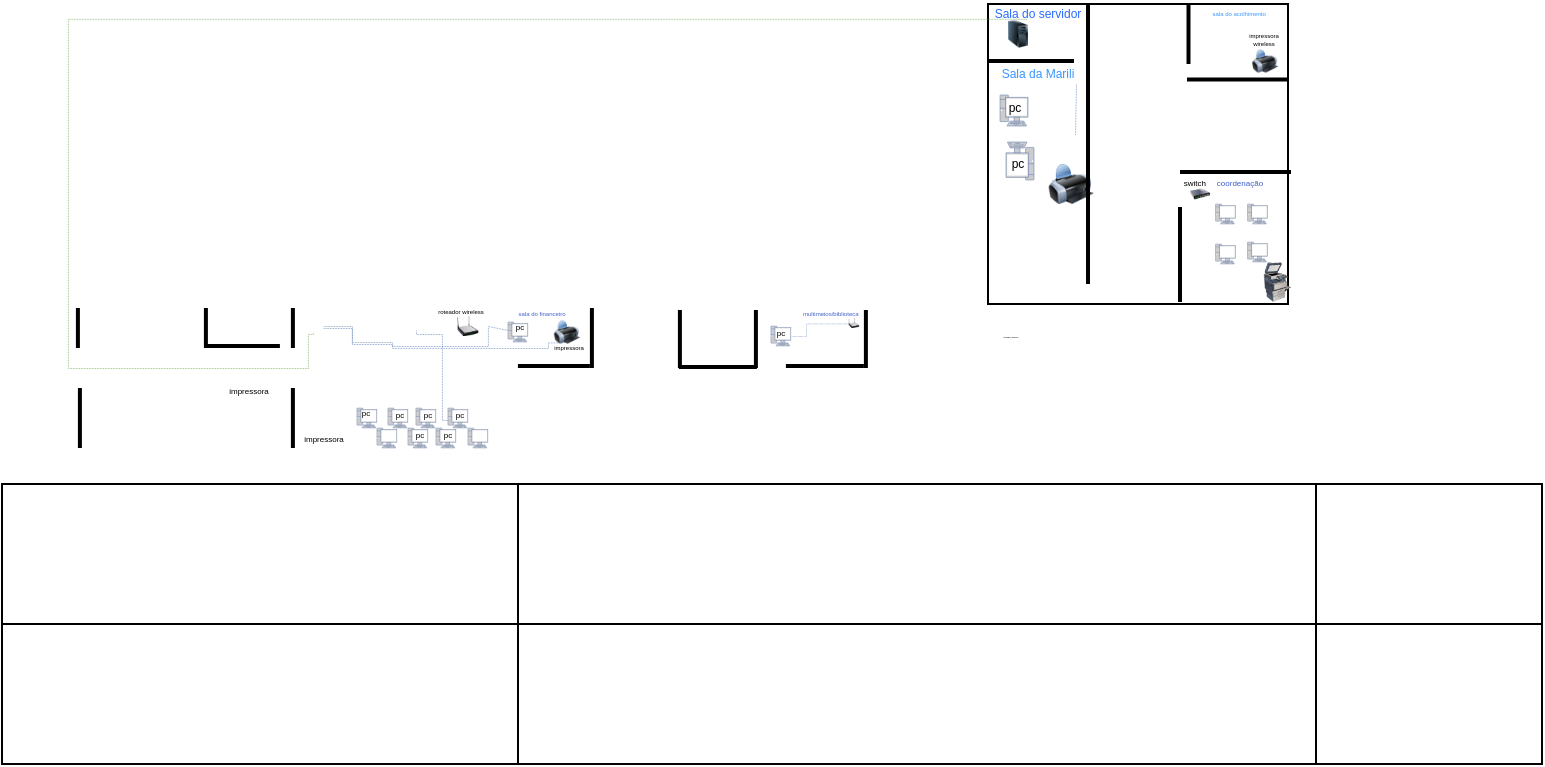 <mxfile version="24.7.12">
  <diagram name="Página-1" id="NS5U5-O65Im8d6U8z58Z">
    <mxGraphModel dx="226" dy="126" grid="1" gridSize="10" guides="1" tooltips="1" connect="1" arrows="1" fold="1" page="1" pageScale="1" pageWidth="827" pageHeight="1169" math="0" shadow="0">
      <root>
        <mxCell id="0" />
        <mxCell id="1" parent="0" />
        <mxCell id="0jPPomBYPSkBsWRgP7Vu-16" value="" style="rounded=0;whiteSpace=wrap;html=1;rotation=90;" vertex="1" parent="1">
          <mxGeometry x="550" y="170" width="150" height="150" as="geometry" />
        </mxCell>
        <mxCell id="MpMNYpXZtJiI1SpBtYqB-1" value="" style="shape=table;startSize=0;container=1;collapsible=0;childLayout=tableLayout;fontStyle=1;fontFamily=Helvetica;perimeterSpacing=0;" parent="1" vertex="1">
          <mxGeometry x="57" y="410" width="770" height="140" as="geometry" />
        </mxCell>
        <mxCell id="MpMNYpXZtJiI1SpBtYqB-2" value="" style="shape=tableRow;horizontal=0;startSize=0;swimlaneHead=0;swimlaneBody=0;strokeColor=inherit;top=0;left=0;bottom=0;right=0;collapsible=0;dropTarget=0;fillColor=none;points=[[0,0.5],[1,0.5]];portConstraint=eastwest;" parent="MpMNYpXZtJiI1SpBtYqB-1" vertex="1">
          <mxGeometry width="770" height="70" as="geometry" />
        </mxCell>
        <mxCell id="MpMNYpXZtJiI1SpBtYqB-3" value="" style="shape=partialRectangle;html=1;whiteSpace=wrap;connectable=0;strokeColor=default;overflow=hidden;fillColor=none;top=0;left=0;bottom=0;right=0;pointerEvents=1;dashed=1;dashPattern=1 1;" parent="MpMNYpXZtJiI1SpBtYqB-2" vertex="1">
          <mxGeometry width="258" height="70" as="geometry">
            <mxRectangle width="258" height="70" as="alternateBounds" />
          </mxGeometry>
        </mxCell>
        <mxCell id="MpMNYpXZtJiI1SpBtYqB-4" value="" style="shape=partialRectangle;html=1;whiteSpace=wrap;connectable=0;strokeColor=inherit;overflow=hidden;fillColor=none;top=0;left=0;bottom=0;right=0;pointerEvents=1;" parent="MpMNYpXZtJiI1SpBtYqB-2" vertex="1">
          <mxGeometry x="258" width="399" height="70" as="geometry">
            <mxRectangle width="399" height="70" as="alternateBounds" />
          </mxGeometry>
        </mxCell>
        <mxCell id="MpMNYpXZtJiI1SpBtYqB-5" value="" style="shape=partialRectangle;html=1;whiteSpace=wrap;connectable=0;strokeColor=inherit;overflow=hidden;fillColor=none;top=0;left=0;bottom=0;right=0;pointerEvents=1;" parent="MpMNYpXZtJiI1SpBtYqB-2" vertex="1">
          <mxGeometry x="657" width="113" height="70" as="geometry">
            <mxRectangle width="113" height="70" as="alternateBounds" />
          </mxGeometry>
        </mxCell>
        <mxCell id="MpMNYpXZtJiI1SpBtYqB-6" value="" style="shape=tableRow;horizontal=0;startSize=0;swimlaneHead=0;swimlaneBody=0;strokeColor=inherit;top=0;left=0;bottom=0;right=0;collapsible=0;dropTarget=0;fillColor=none;points=[[0,0.5],[1,0.5]];portConstraint=eastwest;" parent="MpMNYpXZtJiI1SpBtYqB-1" vertex="1">
          <mxGeometry y="70" width="770" height="70" as="geometry" />
        </mxCell>
        <mxCell id="MpMNYpXZtJiI1SpBtYqB-7" value="" style="shape=partialRectangle;html=1;whiteSpace=wrap;connectable=0;strokeColor=inherit;overflow=hidden;fillColor=none;top=0;left=0;bottom=0;right=0;pointerEvents=1;" parent="MpMNYpXZtJiI1SpBtYqB-6" vertex="1">
          <mxGeometry width="258" height="70" as="geometry">
            <mxRectangle width="258" height="70" as="alternateBounds" />
          </mxGeometry>
        </mxCell>
        <mxCell id="MpMNYpXZtJiI1SpBtYqB-8" value="" style="shape=partialRectangle;html=1;whiteSpace=wrap;connectable=0;strokeColor=inherit;overflow=hidden;fillColor=none;top=0;left=0;bottom=0;right=0;pointerEvents=1;" parent="MpMNYpXZtJiI1SpBtYqB-6" vertex="1">
          <mxGeometry x="258" width="399" height="70" as="geometry">
            <mxRectangle width="399" height="70" as="alternateBounds" />
          </mxGeometry>
        </mxCell>
        <mxCell id="MpMNYpXZtJiI1SpBtYqB-9" value="" style="shape=partialRectangle;html=1;whiteSpace=wrap;connectable=0;strokeColor=inherit;overflow=hidden;fillColor=none;top=0;left=0;bottom=0;right=0;pointerEvents=1;" parent="MpMNYpXZtJiI1SpBtYqB-6" vertex="1">
          <mxGeometry x="657" width="113" height="70" as="geometry">
            <mxRectangle width="113" height="70" as="alternateBounds" />
          </mxGeometry>
        </mxCell>
        <mxCell id="-vuuoF5EBfhMEj6QQ887-2" value="&lt;font color=&quot;#2b6bff&quot;&gt;Sala do servidor&lt;/font&gt;" style="text;strokeColor=none;align=center;fillColor=none;html=1;verticalAlign=middle;whiteSpace=wrap;rounded=0;fontSize=6;" parent="1" vertex="1">
          <mxGeometry x="550" y="170" width="50" height="10" as="geometry" />
        </mxCell>
        <mxCell id="-vuuoF5EBfhMEj6QQ887-6" value="" style="line;strokeWidth=2;direction=south;html=1;" parent="1" vertex="1">
          <mxGeometry x="89.95" y="362" width="12" height="30" as="geometry" />
        </mxCell>
        <mxCell id="-vuuoF5EBfhMEj6QQ887-7" value="" style="line;strokeWidth=2;direction=south;html=1;" parent="1" vertex="1">
          <mxGeometry x="89.95" y="322" width="10" height="20" as="geometry" />
        </mxCell>
        <mxCell id="-vuuoF5EBfhMEj6QQ887-28" style="edgeStyle=orthogonalEdgeStyle;rounded=0;orthogonalLoop=1;jettySize=auto;html=1;endArrow=none;endFill=0;dashed=1;targetPerimeterSpacing=-5;sourcePerimeterSpacing=-3;dashPattern=1 1;jumpSize=15;strokeWidth=0.4;shadow=0;fillColor=#dae8fc;strokeColor=#6c8ebf;" parent="1" edge="1">
          <mxGeometry relative="1" as="geometry">
            <mxPoint x="594" y="210" as="sourcePoint" />
            <mxPoint x="593.508" y="235.5" as="targetPoint" />
          </mxGeometry>
        </mxCell>
        <mxCell id="-vuuoF5EBfhMEj6QQ887-8" value="" style="image;html=1;image=img/lib/clip_art/computers/Server_Tower_128x128.png;strokeWidth=3;" parent="1" vertex="1">
          <mxGeometry x="560" y="170" width="10" height="30" as="geometry" />
        </mxCell>
        <mxCell id="-vuuoF5EBfhMEj6QQ887-17" value="&lt;font&gt;Sala da Marili&lt;/font&gt;" style="text;strokeColor=none;align=center;fillColor=none;html=1;verticalAlign=middle;whiteSpace=wrap;rounded=0;fontSize=6;fontColor=#3895FF;" parent="1" vertex="1">
          <mxGeometry x="549.5" y="200" width="50" height="10" as="geometry" />
        </mxCell>
        <mxCell id="-vuuoF5EBfhMEj6QQ887-18" value="" style="fontColor=#0066CC;verticalAlign=top;verticalLabelPosition=bottom;labelPosition=center;align=center;html=1;outlineConnect=0;fillColor=#CCCCCC;strokeColor=#6881B3;gradientColor=none;gradientDirection=north;strokeWidth=2;shape=mxgraph.networks.pc;rotation=0;" parent="1" vertex="1">
          <mxGeometry x="556" y="215.5" width="14" height="15.5" as="geometry" />
        </mxCell>
        <mxCell id="-vuuoF5EBfhMEj6QQ887-19" value="" style="fontColor=#0066CC;verticalAlign=top;verticalLabelPosition=bottom;labelPosition=center;align=center;html=1;outlineConnect=0;fillColor=#CCCCCC;strokeColor=#6881B3;gradientColor=none;gradientDirection=north;strokeWidth=2;shape=mxgraph.networks.pc;rotation=-180;" parent="1" vertex="1">
          <mxGeometry x="559" y="239" width="14" height="19" as="geometry" />
        </mxCell>
        <mxCell id="-vuuoF5EBfhMEj6QQ887-20" value="" style="image;html=1;image=img/lib/clip_art/computers/Printer_128x128.png" parent="1" vertex="1">
          <mxGeometry x="580" y="250" width="23" height="20" as="geometry" />
        </mxCell>
        <mxCell id="-vuuoF5EBfhMEj6QQ887-21" value="pc" style="text;strokeColor=none;align=center;fillColor=none;html=1;verticalAlign=middle;whiteSpace=wrap;rounded=0;fontSize=6;" parent="1" vertex="1">
          <mxGeometry x="557" y="219.5" width="13" height="4" as="geometry" />
        </mxCell>
        <mxCell id="-vuuoF5EBfhMEj6QQ887-22" value="pc" style="text;strokeColor=none;align=center;fillColor=none;html=1;verticalAlign=middle;whiteSpace=wrap;rounded=0;fontSize=6;" parent="1" vertex="1">
          <mxGeometry x="556" y="248" width="18" height="4" as="geometry" />
        </mxCell>
        <mxCell id="-vuuoF5EBfhMEj6QQ887-23" value="impressora" style="text;strokeColor=none;align=center;fillColor=none;html=1;verticalAlign=middle;whiteSpace=wrap;rounded=0;fontSize=4;" parent="1" vertex="1">
          <mxGeometry x="164.45" y="363" width="33" height="2" as="geometry" />
        </mxCell>
        <mxCell id="-vuuoF5EBfhMEj6QQ887-34" value="" style="line;strokeWidth=2;direction=south;html=1;" parent="1" vertex="1">
          <mxGeometry x="197.45" y="322" width="10" height="20" as="geometry" />
        </mxCell>
        <mxCell id="-vuuoF5EBfhMEj6QQ887-35" value="" style="line;strokeWidth=2;direction=south;html=1;" parent="1" vertex="1">
          <mxGeometry x="196.45" y="362" width="12" height="30" as="geometry" />
        </mxCell>
        <mxCell id="-vuuoF5EBfhMEj6QQ887-39" value="switch&amp;nbsp;" style="text;strokeColor=none;align=center;fillColor=none;html=1;verticalAlign=middle;whiteSpace=wrap;rounded=0;fontSize=4;" parent="1" vertex="1">
          <mxGeometry x="644.25" y="259" width="19.5" height="2" as="geometry" />
        </mxCell>
        <mxCell id="-vuuoF5EBfhMEj6QQ887-40" value="&lt;font style=&quot;font-size: 4px;&quot; color=&quot;#3f60cc&quot;&gt;coordenação&lt;/font&gt;" style="text;strokeColor=none;align=center;fillColor=none;html=1;verticalAlign=middle;whiteSpace=wrap;rounded=0;fontSize=5;fontColor=#cc3838;" parent="1" vertex="1">
          <mxGeometry x="651" y="254" width="50" height="10" as="geometry" />
        </mxCell>
        <mxCell id="-vuuoF5EBfhMEj6QQ887-44" style="edgeStyle=orthogonalEdgeStyle;rounded=0;orthogonalLoop=1;jettySize=auto;html=1;endArrow=none;endFill=0;dashed=1;targetPerimeterSpacing=-4;sourcePerimeterSpacing=-7;dashPattern=1 1;jumpSize=15;strokeWidth=0.4;shadow=0;fillColor=#d5e8d4;strokeColor=#82B366;endSize=6;entryX=0.412;entryY=0.787;entryDx=0;entryDy=0;entryPerimeter=0;exitX=0.91;exitY=0.247;exitDx=0;exitDy=0;exitPerimeter=0;fontColor=#80FF00;" parent="1" source="-vuuoF5EBfhMEj6QQ887-8" edge="1">
          <mxGeometry relative="1" as="geometry">
            <mxPoint x="79.95" y="352" as="sourcePoint" />
            <mxPoint x="212.57" y="333.87" as="targetPoint" />
            <Array as="points">
              <mxPoint x="89.95" y="352" />
              <mxPoint x="209.95" y="352" />
              <mxPoint x="209.95" y="335" />
              <mxPoint x="212.95" y="335" />
            </Array>
          </mxGeometry>
        </mxCell>
        <mxCell id="-vuuoF5EBfhMEj6QQ887-48" value="" style="image;html=1;image=img/lib/clip_art/computers/Printer_Commercial_128x128.png" parent="1" vertex="1">
          <mxGeometry x="679.75" y="299" width="30" height="20" as="geometry" />
        </mxCell>
        <mxCell id="-vuuoF5EBfhMEj6QQ887-49" value="impressora" style="text;strokeColor=none;align=center;fillColor=none;html=1;verticalAlign=middle;whiteSpace=wrap;rounded=0;fontSize=4;" parent="1" vertex="1">
          <mxGeometry x="208.45" y="387" width="19.5" height="2" as="geometry" />
        </mxCell>
        <mxCell id="-vuuoF5EBfhMEj6QQ887-51" value="" style="fontColor=#0066CC;verticalAlign=top;verticalLabelPosition=bottom;labelPosition=center;align=center;html=1;outlineConnect=0;fillColor=#CCCCCC;strokeColor=#6881B3;gradientColor=none;gradientDirection=north;strokeWidth=2;shape=mxgraph.networks.pc;rotation=0;" parent="1" vertex="1">
          <mxGeometry x="234.45" y="372" width="10" height="10" as="geometry" />
        </mxCell>
        <mxCell id="-vuuoF5EBfhMEj6QQ887-52" value="" style="fontColor=#0066CC;verticalAlign=top;verticalLabelPosition=bottom;labelPosition=center;align=center;html=1;outlineConnect=0;fillColor=#CCCCCC;strokeColor=#6881B3;gradientColor=none;gradientDirection=north;strokeWidth=2;shape=mxgraph.networks.pc;rotation=0;" parent="1" vertex="1">
          <mxGeometry x="249.95" y="372" width="10" height="10" as="geometry" />
        </mxCell>
        <mxCell id="-vuuoF5EBfhMEj6QQ887-54" value="" style="fontColor=#0066CC;verticalAlign=top;verticalLabelPosition=bottom;labelPosition=center;align=center;html=1;outlineConnect=0;fillColor=#CCCCCC;strokeColor=#6881B3;gradientColor=none;gradientDirection=north;strokeWidth=2;shape=mxgraph.networks.pc;rotation=0;" parent="1" vertex="1">
          <mxGeometry x="263.95" y="372" width="10" height="10" as="geometry" />
        </mxCell>
        <mxCell id="-vuuoF5EBfhMEj6QQ887-55" value="" style="fontColor=#0066CC;verticalAlign=top;verticalLabelPosition=bottom;labelPosition=center;align=center;html=1;outlineConnect=0;fillColor=#CCCCCC;strokeColor=#6881B3;gradientColor=none;gradientDirection=north;strokeWidth=2;shape=mxgraph.networks.pc;rotation=0;" parent="1" vertex="1">
          <mxGeometry x="279.95" y="372" width="10" height="10" as="geometry" />
        </mxCell>
        <mxCell id="-vuuoF5EBfhMEj6QQ887-59" style="edgeStyle=orthogonalEdgeStyle;rounded=0;orthogonalLoop=1;jettySize=auto;html=1;endArrow=none;endFill=0;dashed=1;targetPerimeterSpacing=-4;sourcePerimeterSpacing=-7;dashPattern=1 1;jumpSize=15;strokeWidth=0.4;shadow=0;fillColor=#dae8fc;strokeColor=#6c8ebf;endSize=6;entryX=0.85;entryY=0.822;entryDx=0;entryDy=0;entryPerimeter=0;" parent="1" edge="1">
          <mxGeometry relative="1" as="geometry">
            <mxPoint x="279.95" y="378" as="sourcePoint" />
            <mxPoint x="263.95" y="333" as="targetPoint" />
            <Array as="points">
              <mxPoint x="276.95" y="378" />
              <mxPoint x="276.95" y="335" />
              <mxPoint x="263.95" y="335" />
            </Array>
          </mxGeometry>
        </mxCell>
        <mxCell id="-vuuoF5EBfhMEj6QQ887-60" value="pc" style="text;strokeColor=none;align=center;fillColor=none;html=1;verticalAlign=middle;whiteSpace=wrap;rounded=0;fontSize=4;" parent="1" vertex="1">
          <mxGeometry x="230.45" y="373" width="18" height="4" as="geometry" />
        </mxCell>
        <mxCell id="-vuuoF5EBfhMEj6QQ887-61" value="pc" style="text;strokeColor=none;align=center;fillColor=none;html=1;verticalAlign=middle;whiteSpace=wrap;rounded=0;fontSize=4;" parent="1" vertex="1">
          <mxGeometry x="246.95" y="374" width="18" height="4" as="geometry" />
        </mxCell>
        <mxCell id="-vuuoF5EBfhMEj6QQ887-62" value="pc" style="text;strokeColor=none;align=center;fillColor=none;html=1;verticalAlign=middle;whiteSpace=wrap;rounded=0;fontSize=4;" parent="1" vertex="1">
          <mxGeometry x="260.95" y="374" width="18" height="4" as="geometry" />
        </mxCell>
        <mxCell id="-vuuoF5EBfhMEj6QQ887-63" value="pc" style="text;strokeColor=none;align=center;fillColor=none;html=1;verticalAlign=middle;whiteSpace=wrap;rounded=0;fontSize=4;" parent="1" vertex="1">
          <mxGeometry x="276.95" y="374" width="18" height="4" as="geometry" />
        </mxCell>
        <mxCell id="-vuuoF5EBfhMEj6QQ887-64" value="" style="line;strokeWidth=2;direction=south;html=1;" parent="1" vertex="1">
          <mxGeometry x="153.95" y="322" width="10" height="20" as="geometry" />
        </mxCell>
        <mxCell id="-vuuoF5EBfhMEj6QQ887-65" value="" style="image;html=1;image=img/lib/clip_art/computers/Printer_128x128.png" parent="1" vertex="1">
          <mxGeometry x="682.05" y="192.5" width="13" height="12" as="geometry" />
        </mxCell>
        <mxCell id="-vuuoF5EBfhMEj6QQ887-66" value="impressora&lt;div&gt;wireless&lt;/div&gt;" style="text;strokeColor=none;align=center;fillColor=none;html=1;verticalAlign=middle;whiteSpace=wrap;rounded=0;fontSize=3;" parent="1" vertex="1">
          <mxGeometry x="678.75" y="186.5" width="18.3" height="2" as="geometry" />
        </mxCell>
        <mxCell id="-vuuoF5EBfhMEj6QQ887-67" value="&lt;font style=&quot;font-size: 3px;&quot;&gt;sala do acolhimento&amp;nbsp;&lt;/font&gt;" style="text;strokeColor=none;align=center;fillColor=none;html=1;verticalAlign=middle;whiteSpace=wrap;rounded=0;fontSize=2;fontColor=#3895FF;" parent="1" vertex="1">
          <mxGeometry x="658.25" y="173.5" width="35.5" height="3" as="geometry" />
        </mxCell>
        <mxCell id="-vuuoF5EBfhMEj6QQ887-68" value="" style="line;strokeWidth=2;direction=south;html=1;rotation=-90;" parent="1" vertex="1">
          <mxGeometry x="172.7" y="322.75" width="10" height="36.5" as="geometry" />
        </mxCell>
        <mxCell id="-vuuoF5EBfhMEj6QQ887-69" value="" style="image;html=1;image=img/lib/clip_art/networking/Switch_128x128.png" parent="1" vertex="1">
          <mxGeometry x="651" y="260" width="10" height="10" as="geometry" />
        </mxCell>
        <mxCell id="-vuuoF5EBfhMEj6QQ887-73" value="" style="image;html=1;image=img/lib/clip_art/networking/Wireless_Router_N_128x128.png" parent="1" vertex="1">
          <mxGeometry x="279.95" y="326" width="20" height="10" as="geometry" />
        </mxCell>
        <mxCell id="-vuuoF5EBfhMEj6QQ887-74" value="&lt;font style=&quot;font-size: 3px;&quot;&gt;roteador wireless&lt;/font&gt;" style="text;strokeColor=none;align=center;fillColor=none;html=1;verticalAlign=middle;whiteSpace=wrap;rounded=0;fontSize=4;" parent="1" vertex="1">
          <mxGeometry x="272.95" y="322.5" width="26.5" height="2" as="geometry" />
        </mxCell>
        <mxCell id="-vuuoF5EBfhMEj6QQ887-76" value="" style="line;strokeWidth=2;direction=south;html=1;" parent="1" vertex="1">
          <mxGeometry x="345.95" y="322" width="12" height="30" as="geometry" />
        </mxCell>
        <mxCell id="-vuuoF5EBfhMEj6QQ887-77" value="" style="line;strokeWidth=2;direction=south;html=1;rotation=90;" parent="1" vertex="1">
          <mxGeometry x="326.95" y="333" width="12" height="36" as="geometry" />
        </mxCell>
        <mxCell id="-vuuoF5EBfhMEj6QQ887-78" value="&lt;font color=&quot;#3f60cc&quot; style=&quot;font-size: 3px;&quot;&gt;sala do financeiro&lt;/font&gt;" style="text;strokeColor=none;align=center;fillColor=none;html=1;verticalAlign=middle;whiteSpace=wrap;rounded=0;fontSize=4;fontColor=#cc3838;" parent="1" vertex="1">
          <mxGeometry x="301.95" y="320" width="50" height="10" as="geometry" />
        </mxCell>
        <mxCell id="-vuuoF5EBfhMEj6QQ887-79" value="" style="edgeStyle=orthogonalEdgeStyle;rounded=0;orthogonalLoop=1;jettySize=auto;html=1;endArrow=none;endFill=0;dashed=1;targetPerimeterSpacing=-4;sourcePerimeterSpacing=-7;dashPattern=1 1;jumpSize=15;strokeWidth=0.4;shadow=0;fillColor=#dae8fc;strokeColor=#6c8ebf;endSize=6;" parent="1" source="-vuuoF5EBfhMEj6QQ887-82" edge="1">
          <mxGeometry relative="1" as="geometry">
            <mxPoint x="317.1" y="328.98" as="sourcePoint" />
            <mxPoint x="217.45" y="331.02" as="targetPoint" />
            <Array as="points">
              <mxPoint x="299.95" y="331" />
              <mxPoint x="299.95" y="341" />
              <mxPoint x="251.95" y="341" />
              <mxPoint x="251.95" y="339" />
              <mxPoint x="231.95" y="339" />
              <mxPoint x="231.95" y="331" />
            </Array>
          </mxGeometry>
        </mxCell>
        <mxCell id="-vuuoF5EBfhMEj6QQ887-82" value="" style="fontColor=#0066CC;verticalAlign=top;verticalLabelPosition=bottom;labelPosition=center;align=center;html=1;outlineConnect=0;fillColor=#CCCCCC;strokeColor=#6881B3;gradientColor=none;gradientDirection=north;strokeWidth=2;shape=mxgraph.networks.pc;rotation=0;" parent="1" vertex="1">
          <mxGeometry x="309.95" y="329" width="10" height="10" as="geometry" />
        </mxCell>
        <mxCell id="-vuuoF5EBfhMEj6QQ887-83" value="pc" style="text;strokeColor=none;align=center;fillColor=none;html=1;verticalAlign=middle;whiteSpace=wrap;rounded=0;fontSize=4;" parent="1" vertex="1">
          <mxGeometry x="306.95" y="330" width="18" height="4" as="geometry" />
        </mxCell>
        <mxCell id="-vuuoF5EBfhMEj6QQ887-85" value="" style="image;html=1;image=img/lib/clip_art/computers/Printer_128x128.png" parent="1" vertex="1">
          <mxGeometry x="332.95" y="328" width="13" height="12" as="geometry" />
        </mxCell>
        <mxCell id="-vuuoF5EBfhMEj6QQ887-86" value="impressora" style="text;strokeColor=none;align=center;fillColor=none;html=1;verticalAlign=middle;whiteSpace=wrap;rounded=0;fontSize=3;" parent="1" vertex="1">
          <mxGeometry x="323.95" y="341" width="33" height="2" as="geometry" />
        </mxCell>
        <mxCell id="-vuuoF5EBfhMEj6QQ887-87" value="" style="edgeStyle=orthogonalEdgeStyle;rounded=0;orthogonalLoop=1;jettySize=auto;html=1;endArrow=none;endFill=0;dashed=1;targetPerimeterSpacing=-4;sourcePerimeterSpacing=-7;dashPattern=1 1;jumpSize=15;strokeWidth=0.4;shadow=0;fillColor=#dae8fc;strokeColor=#6c8ebf;endSize=6;exitX=0.141;exitY=0.933;exitDx=0;exitDy=0;exitPerimeter=0;" parent="1" source="-vuuoF5EBfhMEj6QQ887-85" edge="1">
          <mxGeometry relative="1" as="geometry">
            <mxPoint x="314.95" y="335" as="sourcePoint" />
            <mxPoint x="217.45" y="332.02" as="targetPoint" />
            <Array as="points">
              <mxPoint x="329.95" y="339" />
              <mxPoint x="329.95" y="342" />
              <mxPoint x="251.95" y="342" />
              <mxPoint x="251.95" y="340" />
              <mxPoint x="231.95" y="340" />
              <mxPoint x="231.95" y="332" />
            </Array>
          </mxGeometry>
        </mxCell>
        <mxCell id="RXinSmK6hJTp8Dc33npK-1" value="" style="line;strokeWidth=2;direction=south;html=1;" parent="1" vertex="1">
          <mxGeometry x="482.95" y="323" width="12" height="29" as="geometry" />
        </mxCell>
        <mxCell id="RXinSmK6hJTp8Dc33npK-2" value="" style="line;strokeWidth=2;direction=south;html=1;rotation=90;" parent="1" vertex="1">
          <mxGeometry x="462.45" y="331.5" width="12" height="39" as="geometry" />
        </mxCell>
        <mxCell id="RXinSmK6hJTp8Dc33npK-3" value="&lt;font style=&quot;font-size: 3px;&quot; color=&quot;#3f60cc&quot;&gt;&amp;nbsp;multimeios/biblioteca&lt;/font&gt;" style="text;strokeColor=none;align=center;fillColor=none;html=1;verticalAlign=middle;whiteSpace=wrap;rounded=0;fontSize=4;fontColor=#cc3838;" parent="1" vertex="1">
          <mxGeometry x="451.45" y="320.5" width="40" height="8.5" as="geometry" />
        </mxCell>
        <mxCell id="RXinSmK6hJTp8Dc33npK-4" value="" style="fontColor=#0066CC;verticalAlign=top;verticalLabelPosition=bottom;labelPosition=center;align=center;html=1;outlineConnect=0;fillColor=#CCCCCC;strokeColor=#6881B3;gradientColor=none;gradientDirection=north;strokeWidth=2;shape=mxgraph.networks.pc;rotation=0;" parent="1" vertex="1">
          <mxGeometry x="441.45" y="331" width="10" height="10" as="geometry" />
        </mxCell>
        <mxCell id="RXinSmK6hJTp8Dc33npK-5" value="pc" style="text;strokeColor=none;align=center;fillColor=none;html=1;verticalAlign=middle;whiteSpace=wrap;rounded=0;fontSize=4;" parent="1" vertex="1">
          <mxGeometry x="442.45" y="333.75" width="9" height="2.5" as="geometry" />
        </mxCell>
        <mxCell id="RXinSmK6hJTp8Dc33npK-9" style="edgeStyle=orthogonalEdgeStyle;rounded=0;orthogonalLoop=1;jettySize=auto;html=1;strokeColor=#6c8ebf;strokeWidth=0.3;endArrow=none;endFill=0;jumpSize=10;targetPerimeterSpacing=0;dashed=1;dashPattern=1 1;startSize=4;endSize=9;fillColor=#dae8fc;exitX=0.26;exitY=0.534;exitDx=0;exitDy=0;exitPerimeter=0;" parent="1" source="RXinSmK6hJTp8Dc33npK-6" target="RXinSmK6hJTp8Dc33npK-4" edge="1">
          <mxGeometry relative="1" as="geometry" />
        </mxCell>
        <mxCell id="RXinSmK6hJTp8Dc33npK-10" value="&lt;font style=&quot;font-size: 1px;&quot;&gt;roteador wireless&lt;/font&gt;" style="edgeLabel;html=1;align=center;verticalAlign=middle;resizable=0;points=[];" parent="RXinSmK6hJTp8Dc33npK-9" vertex="1" connectable="0">
          <mxGeometry x="0.789" y="1" relative="1" as="geometry">
            <mxPoint x="105" y="-4" as="offset" />
          </mxGeometry>
        </mxCell>
        <mxCell id="RXinSmK6hJTp8Dc33npK-6" value="" style="image;html=1;image=img/lib/clip_art/networking/Wireless_Router_N_128x128.png" parent="1" vertex="1">
          <mxGeometry x="478.95" y="327" width="8" height="5" as="geometry" />
        </mxCell>
        <mxCell id="0jPPomBYPSkBsWRgP7Vu-10" value="" style="line;strokeWidth=2;direction=south;html=1;" vertex="1" parent="1">
          <mxGeometry x="427.95" y="323" width="12" height="29" as="geometry" />
        </mxCell>
        <mxCell id="0jPPomBYPSkBsWRgP7Vu-11" value="" style="line;strokeWidth=2;direction=south;html=1;" vertex="1" parent="1">
          <mxGeometry x="389.95" y="323" width="12" height="29" as="geometry" />
        </mxCell>
        <mxCell id="0jPPomBYPSkBsWRgP7Vu-12" value="" style="line;strokeWidth=2;direction=south;html=1;rotation=90;" vertex="1" parent="1">
          <mxGeometry x="408.95" y="332" width="12" height="39" as="geometry" />
        </mxCell>
        <mxCell id="0jPPomBYPSkBsWRgP7Vu-18" value="" style="line;strokeWidth=2;direction=south;html=1;rotation=90;" vertex="1" parent="1">
          <mxGeometry x="565.75" y="177.25" width="12" height="42.5" as="geometry" />
        </mxCell>
        <mxCell id="0jPPomBYPSkBsWRgP7Vu-19" value="" style="line;strokeWidth=2;direction=south;html=1;" vertex="1" parent="1">
          <mxGeometry x="594" y="170" width="12" height="29" as="geometry" />
        </mxCell>
        <mxCell id="0jPPomBYPSkBsWRgP7Vu-20" value="" style="line;strokeWidth=2;direction=south;html=1;" vertex="1" parent="1">
          <mxGeometry x="594" y="199" width="12" height="111" as="geometry" />
        </mxCell>
        <mxCell id="0jPPomBYPSkBsWRgP7Vu-22" value="" style="line;strokeWidth=2;direction=south;html=1;rotation=90;" vertex="1" parent="1">
          <mxGeometry x="667.75" y="226.25" width="12" height="55.5" as="geometry" />
        </mxCell>
        <mxCell id="0jPPomBYPSkBsWRgP7Vu-23" value="" style="line;strokeWidth=2;direction=south;html=1;rotation=-180;" vertex="1" parent="1">
          <mxGeometry x="640" y="271.5" width="12" height="47.5" as="geometry" />
        </mxCell>
        <mxCell id="0jPPomBYPSkBsWRgP7Vu-24" value="" style="fontColor=#0066CC;verticalAlign=top;verticalLabelPosition=bottom;labelPosition=center;align=center;html=1;outlineConnect=0;fillColor=#CCCCCC;strokeColor=#6881B3;gradientColor=none;gradientDirection=north;strokeWidth=2;shape=mxgraph.networks.pc;rotation=0;" vertex="1" parent="1">
          <mxGeometry x="244.45" y="382" width="10" height="10" as="geometry" />
        </mxCell>
        <mxCell id="0jPPomBYPSkBsWRgP7Vu-25" value="" style="fontColor=#0066CC;verticalAlign=top;verticalLabelPosition=bottom;labelPosition=center;align=center;html=1;outlineConnect=0;fillColor=#CCCCCC;strokeColor=#6881B3;gradientColor=none;gradientDirection=north;strokeWidth=2;shape=mxgraph.networks.pc;rotation=0;" vertex="1" parent="1">
          <mxGeometry x="259.95" y="382" width="10" height="10" as="geometry" />
        </mxCell>
        <mxCell id="0jPPomBYPSkBsWRgP7Vu-26" value="" style="fontColor=#0066CC;verticalAlign=top;verticalLabelPosition=bottom;labelPosition=center;align=center;html=1;outlineConnect=0;fillColor=#CCCCCC;strokeColor=#6881B3;gradientColor=none;gradientDirection=north;strokeWidth=2;shape=mxgraph.networks.pc;rotation=0;" vertex="1" parent="1">
          <mxGeometry x="273.95" y="382" width="10" height="10" as="geometry" />
        </mxCell>
        <mxCell id="0jPPomBYPSkBsWRgP7Vu-27" value="" style="fontColor=#0066CC;verticalAlign=top;verticalLabelPosition=bottom;labelPosition=center;align=center;html=1;outlineConnect=0;fillColor=#CCCCCC;strokeColor=#6881B3;gradientColor=none;gradientDirection=north;strokeWidth=2;shape=mxgraph.networks.pc;rotation=0;" vertex="1" parent="1">
          <mxGeometry x="289.95" y="382" width="10" height="10" as="geometry" />
        </mxCell>
        <mxCell id="0jPPomBYPSkBsWRgP7Vu-28" value="pc" style="text;strokeColor=none;align=center;fillColor=none;html=1;verticalAlign=middle;whiteSpace=wrap;rounded=0;fontSize=4;" vertex="1" parent="1">
          <mxGeometry x="256.95" y="384" width="18" height="4" as="geometry" />
        </mxCell>
        <mxCell id="0jPPomBYPSkBsWRgP7Vu-29" value="pc" style="text;strokeColor=none;align=center;fillColor=none;html=1;verticalAlign=middle;whiteSpace=wrap;rounded=0;fontSize=4;" vertex="1" parent="1">
          <mxGeometry x="270.95" y="384" width="18" height="4" as="geometry" />
        </mxCell>
        <mxCell id="0jPPomBYPSkBsWRgP7Vu-31" value="" style="fontColor=#0066CC;verticalAlign=top;verticalLabelPosition=bottom;labelPosition=center;align=center;html=1;outlineConnect=0;fillColor=#CCCCCC;strokeColor=#6881B3;gradientColor=none;gradientDirection=north;strokeWidth=2;shape=mxgraph.networks.pc;rotation=0;" vertex="1" parent="1">
          <mxGeometry x="679.75" y="270" width="10" height="10" as="geometry" />
        </mxCell>
        <mxCell id="0jPPomBYPSkBsWRgP7Vu-32" value="" style="fontColor=#0066CC;verticalAlign=top;verticalLabelPosition=bottom;labelPosition=center;align=center;html=1;outlineConnect=0;fillColor=#CCCCCC;strokeColor=#6881B3;gradientColor=none;gradientDirection=north;strokeWidth=2;shape=mxgraph.networks.pc;rotation=0;" vertex="1" parent="1">
          <mxGeometry x="663.75" y="270" width="10" height="10" as="geometry" />
        </mxCell>
        <mxCell id="0jPPomBYPSkBsWRgP7Vu-33" value="" style="fontColor=#0066CC;verticalAlign=top;verticalLabelPosition=bottom;labelPosition=center;align=center;html=1;outlineConnect=0;fillColor=#CCCCCC;strokeColor=#6881B3;gradientColor=none;gradientDirection=north;strokeWidth=2;shape=mxgraph.networks.pc;rotation=0;" vertex="1" parent="1">
          <mxGeometry x="679.75" y="289" width="10" height="10" as="geometry" />
        </mxCell>
        <mxCell id="0jPPomBYPSkBsWRgP7Vu-35" value="" style="fontColor=#0066CC;verticalAlign=top;verticalLabelPosition=bottom;labelPosition=center;align=center;html=1;outlineConnect=0;fillColor=#CCCCCC;strokeColor=#6881B3;gradientColor=none;gradientDirection=north;strokeWidth=2;shape=mxgraph.networks.pc;rotation=0;" vertex="1" parent="1">
          <mxGeometry x="663.75" y="290" width="10" height="10" as="geometry" />
        </mxCell>
        <mxCell id="0jPPomBYPSkBsWRgP7Vu-44" value="" style="line;strokeWidth=2;direction=south;html=1;rotation=90;" vertex="1" parent="1">
          <mxGeometry x="668.5" y="182.75" width="12" height="50" as="geometry" />
        </mxCell>
        <mxCell id="0jPPomBYPSkBsWRgP7Vu-45" value="" style="line;strokeWidth=2;direction=south;html=1;rotation=-180;" vertex="1" parent="1">
          <mxGeometry x="644.25" y="169.5" width="12" height="30.5" as="geometry" />
        </mxCell>
        <mxCell id="0jPPomBYPSkBsWRgP7Vu-49" style="edgeStyle=none;rounded=0;orthogonalLoop=1;jettySize=auto;html=1;exitX=0.25;exitY=0;exitDx=0;exitDy=0;" edge="1" parent="1" source="-vuuoF5EBfhMEj6QQ887-65" target="-vuuoF5EBfhMEj6QQ887-65">
          <mxGeometry relative="1" as="geometry" />
        </mxCell>
      </root>
    </mxGraphModel>
  </diagram>
</mxfile>
